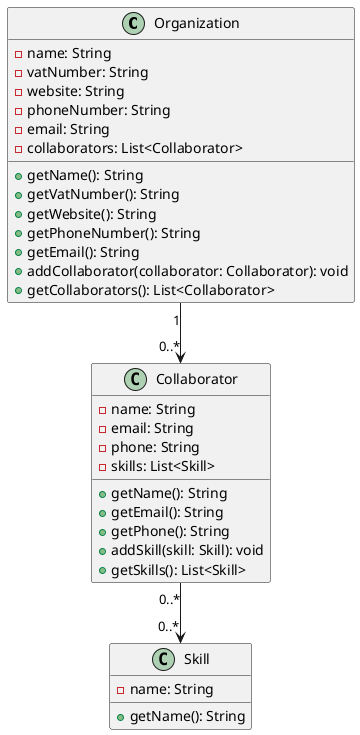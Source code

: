 @startuml

class Organization {
    - name: String
    - vatNumber: String
    - website: String
    - phoneNumber: String
    - email: String
    - collaborators: List<Collaborator>
    + getName(): String
    + getVatNumber(): String
    + getWebsite(): String
    + getPhoneNumber(): String
    + getEmail(): String
    + addCollaborator(collaborator: Collaborator): void
    + getCollaborators(): List<Collaborator>
}

class Collaborator {
    - name: String
    - email: String
    - phone: String
    - skills: List<Skill>
    + getName(): String
    + getEmail(): String
    + getPhone(): String
    + addSkill(skill: Skill): void
    + getSkills(): List<Skill>
}

class Skill {
    - name: String
    + getName(): String
}

Organization "1" --> "0..*" Collaborator
Collaborator "0..*" --> "0..*" Skill

@enduml
